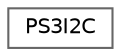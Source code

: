 digraph "Graphical Class Hierarchy"
{
 // LATEX_PDF_SIZE
  bgcolor="transparent";
  edge [fontname=Helvetica,fontsize=10,labelfontname=Helvetica,labelfontsize=10];
  node [fontname=Helvetica,fontsize=10,shape=box,height=0.2,width=0.4];
  rankdir="LR";
  Node0 [id="Node000000",label="PS3I2C",height=0.2,width=0.4,color="grey40", fillcolor="white", style="filled",URL="$class_p_s3_i2_c.html",tooltip=" "];
}
